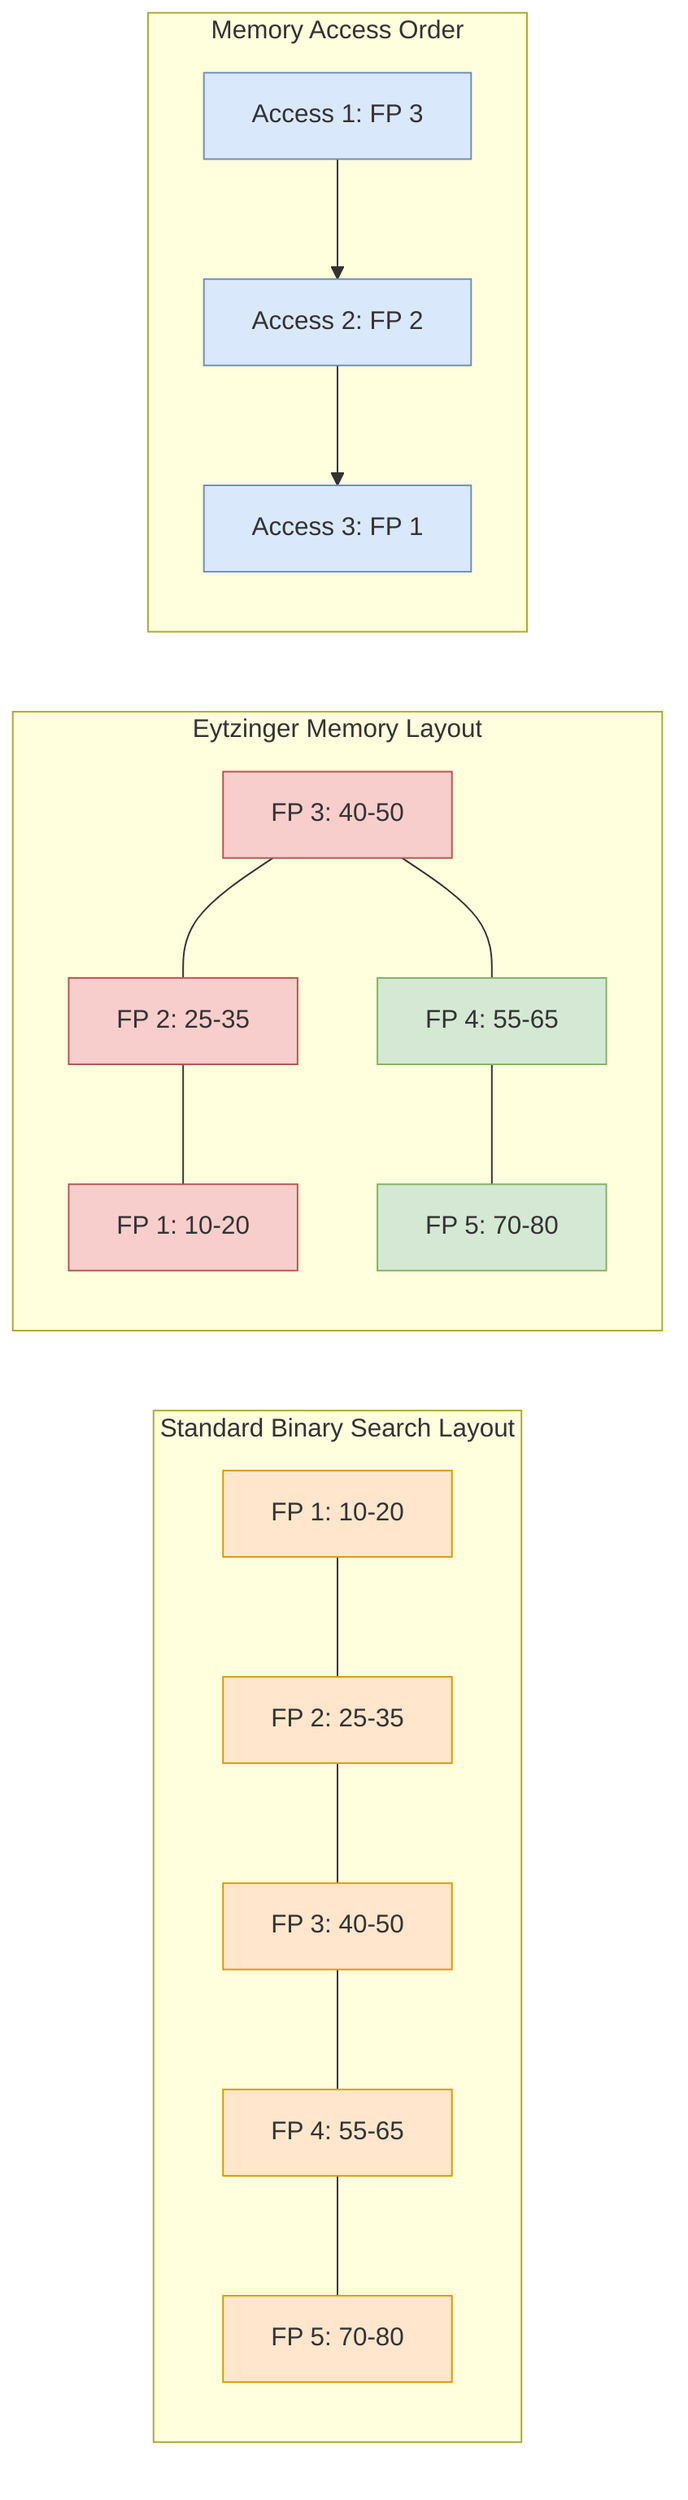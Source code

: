 graph LR
    subgraph "Standard Binary Search Layout"
        s1["FP 1: 10-20"] --- s2["FP 2: 25-35"]
        s2 --- s3["FP 3: 40-50"]
        s3 --- s4["FP 4: 55-65"]
        s4 --- s5["FP 5: 70-80"]
    end
    
    subgraph "Eytzinger Memory Layout"
        e3["FP 3: 40-50"] --- e2["FP 2: 25-35"]
        e3 --- e4["FP 4: 55-65"]
        e2 --- e1["FP 1: 10-20"]
        e4 --- e5["FP 5: 70-80"]
    end
    
    subgraph "Memory Access Order"
        m1["Access 1: FP 3"] --> m2["Access 2: FP 2"] 
        m2 --> m3["Access 3: FP 1"]
    end
    
    classDef default fill:#f9f9f9,stroke:#333,stroke-width:1px
    classDef standard fill:#ffe6cc,stroke:#d79b00,stroke-width:1px
    classDef eytzinger fill:#d5e8d4,stroke:#82b366,stroke-width:1px
    classDef access fill:#dae8fc,stroke:#6c8ebf,stroke-width:1px
    classDef accessed fill:#f8cecc,stroke:#b85450,stroke-width:1px
    
    class s1,s2,s3,s4,s5 standard
    class e1,e2,e3,e4,e5 eytzinger
    class m1,m2,m3 access
    class e3,e2,e1 accessed